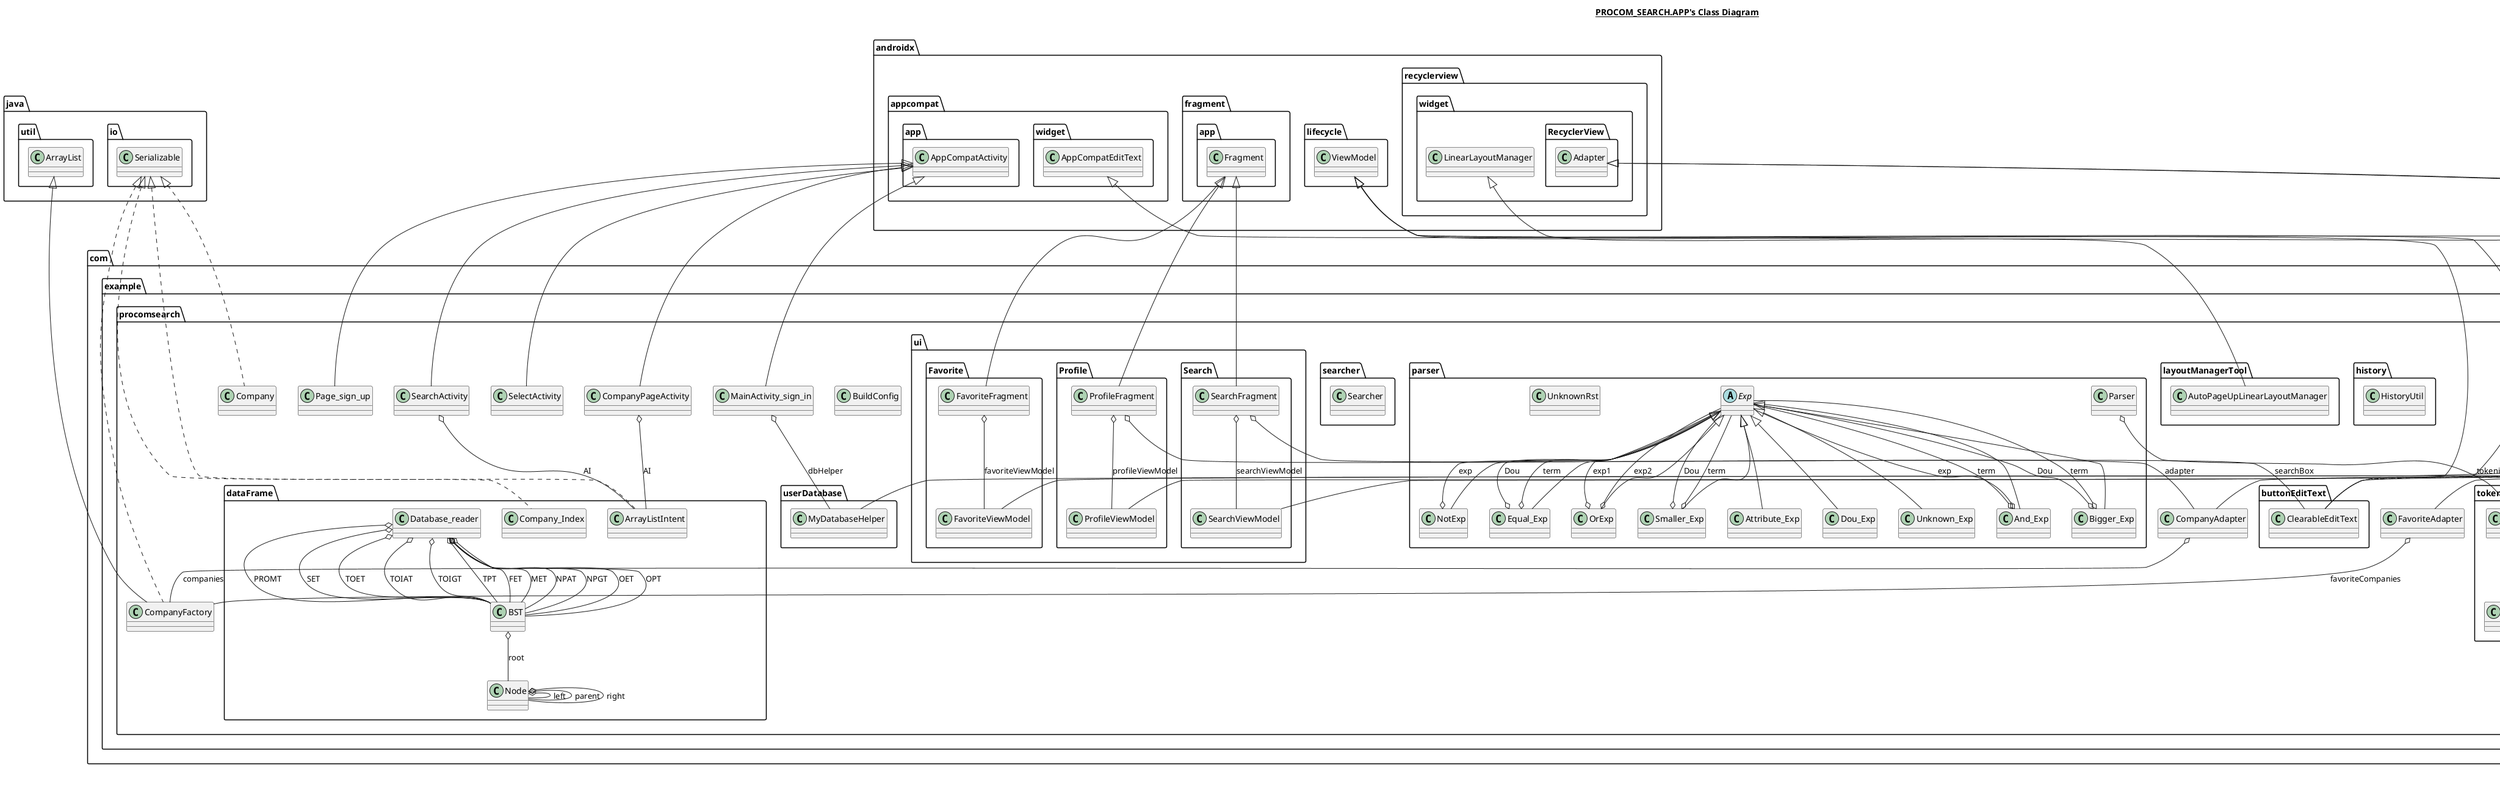 @startuml

title __PROCOM_SEARCH.APP's Class Diagram__\n

  namespace com.example.procomsearch {
    class com.example.procomsearch.BuildConfig {
    }
  }
  

  namespace com.example.procomsearch {
    class com.example.procomsearch.Company {
    }
  }
  

  namespace com.example.procomsearch {
    class com.example.procomsearch.CompanyAdapter {
    }
  }
  

  namespace com.example.procomsearch {
    class com.example.procomsearch.CompanyFactory {
    }
  }
  

  namespace com.example.procomsearch {
    class com.example.procomsearch.CompanyPageActivity {
    }
  }
  

  namespace com.example.procomsearch {
    class com.example.procomsearch.FavoriteAdapter {
    }
  }
  

  namespace com.example.procomsearch {
    class com.example.procomsearch.MainActivity_sign_in {
    }
  }
  

  namespace com.example.procomsearch {
    class com.example.procomsearch.Page_sign_up {
    }
  }
  

  namespace com.example.procomsearch {
    class com.example.procomsearch.SearchActivity {
    }
  }
  

  namespace com.example.procomsearch {
    class com.example.procomsearch.SelectActivity {
    }
  }
  

  namespace com.example.procomsearch {
    namespace buttonEditText {
      class com.example.procomsearch.buttonEditText.ClearableEditText {
      }
    }
  }
  

  namespace com.example.procomsearch {
    namespace dataFrame {
      class com.example.procomsearch.dataFrame.ArrayListIntent {
      }
    }
  }
  

  namespace com.example.procomsearch {
    namespace dataFrame {
      class com.example.procomsearch.dataFrame.BST {
      }
    }
  }
  

  namespace com.example.procomsearch {
    namespace dataFrame {
      class com.example.procomsearch.dataFrame.Company_Index {
      }
    }
  }
  

  namespace com.example.procomsearch {
    namespace dataFrame {
      class com.example.procomsearch.dataFrame.Database_reader {
      }
    }
  }
  

  namespace com.example.procomsearch {
    namespace dataFrame {
      class com.example.procomsearch.dataFrame.Node {
      }
    }
  }
  

  namespace com.example.procomsearch {
    namespace history {
      class com.example.procomsearch.history.HistoryUtil {
      }
    }
  }
  

  namespace com.example.procomsearch {
    namespace layoutManagerTool {
      class com.example.procomsearch.layoutManagerTool.AutoPageUpLinearLayoutManager {
      }
    }
  }
  

  namespace com.example.procomsearch {
    namespace parser {
      class com.example.procomsearch.parser.And_Exp {
      }
    }
  }
  

  namespace com.example.procomsearch {
    namespace parser {
      class com.example.procomsearch.parser.Attribute_Exp {
      }
    }
  }
  

  namespace com.example.procomsearch {
    namespace parser {
      class com.example.procomsearch.parser.Bigger_Exp {
      }
    }
  }
  

  namespace com.example.procomsearch {
    namespace parser {
      class com.example.procomsearch.parser.Dou_Exp {
      }
    }
  }
  

  namespace com.example.procomsearch {
    namespace parser {
      class com.example.procomsearch.parser.Equal_Exp {
      }
    }
  }
  

  namespace com.example.procomsearch {
    namespace parser {
      abstract class com.example.procomsearch.parser.Exp {
      }
    }
  }
  

  namespace com.example.procomsearch {
    namespace parser {
      class com.example.procomsearch.parser.NotExp {
      }
    }
  }
  

  namespace com.example.procomsearch {
    namespace parser {
      class com.example.procomsearch.parser.OrExp {
      }
    }
  }
  

  namespace com.example.procomsearch {
    namespace parser {
      class com.example.procomsearch.parser.Parser {
      }
    }
  }
  

  namespace com.example.procomsearch {
    namespace parser {
      class com.example.procomsearch.parser.Smaller_Exp {
      }
    }
  }
  

  namespace com.example.procomsearch {
    namespace parser {
      class com.example.procomsearch.parser.UnknownRst {
      }
    }
  }
  

  namespace com.example.procomsearch {
    namespace parser {
      class com.example.procomsearch.parser.Unknown_Exp {
      }
    }
  }
  

  namespace com.example.procomsearch {
    namespace searcher {
      class com.example.procomsearch.searcher.Searcher {
      }
    }
  }
  

  namespace com.example.procomsearch {
    namespace tokenizer {
      class com.example.procomsearch.tokenizer.Token {
      }
    }
  }
  

  namespace com.example.procomsearch {
    namespace tokenizer {
      class com.example.procomsearch.tokenizer.Tokenizer {
      }
    }
  }
  

  namespace com.example.procomsearch {
    namespace ui.Favorite {
      class com.example.procomsearch.ui.Favorite.FavoriteFragment {
      }
    }
  }
  

  namespace com.example.procomsearch {
    namespace ui.Favorite {
      class com.example.procomsearch.ui.Favorite.FavoriteViewModel {
      }
    }
  }
  

  namespace com.example.procomsearch {
    namespace ui.Profile {
      class com.example.procomsearch.ui.Profile.ProfileFragment {
      }
    }
  }
  

  namespace com.example.procomsearch {
    namespace ui.Profile {
      class com.example.procomsearch.ui.Profile.ProfileViewModel {
      }
    }
  }
  

  namespace com.example.procomsearch {
    namespace ui.Search {
      class com.example.procomsearch.ui.Search.SearchFragment {
      }
    }
  }
  

  namespace com.example.procomsearch {
    namespace ui.Search {
      class com.example.procomsearch.ui.Search.SearchViewModel {
      }
    }
  }
  

  namespace com.example.procomsearch {
    namespace userDatabase {
      class com.example.procomsearch.userDatabase.MyDatabaseHelper {
      }
    }
  }
  

  com.example.procomsearch.Company .up.|> java.io.Serializable
  com.example.procomsearch.CompanyAdapter -up-|> androidx.recyclerview.widget.RecyclerView.Adapter
  com.example.procomsearch.CompanyAdapter o-- com.example.procomsearch.CompanyFactory : companies
  com.example.procomsearch.CompanyFactory .up.|> java.io.Serializable
  com.example.procomsearch.CompanyFactory -up-|> java.util.ArrayList
  com.example.procomsearch.CompanyPageActivity -up-|> androidx.appcompat.app.AppCompatActivity
  com.example.procomsearch.CompanyPageActivity o-- com.example.procomsearch.dataFrame.ArrayListIntent : AI
  com.example.procomsearch.FavoriteAdapter -up-|> androidx.recyclerview.widget.RecyclerView.Adapter
  com.example.procomsearch.FavoriteAdapter o-- com.example.procomsearch.CompanyFactory : favoriteCompanies
  com.example.procomsearch.MainActivity_sign_in -up-|> androidx.appcompat.app.AppCompatActivity
  com.example.procomsearch.MainActivity_sign_in o-- com.example.procomsearch.userDatabase.MyDatabaseHelper : dbHelper
  com.example.procomsearch.Page_sign_up -up-|> androidx.appcompat.app.AppCompatActivity
  com.example.procomsearch.SearchActivity -up-|> androidx.appcompat.app.AppCompatActivity
  com.example.procomsearch.SearchActivity o-- com.example.procomsearch.dataFrame.ArrayListIntent : AI
  com.example.procomsearch.SelectActivity -up-|> androidx.appcompat.app.AppCompatActivity
  com.example.procomsearch.buttonEditText.ClearableEditText .up.|> android.text.TextWatcher
  com.example.procomsearch.buttonEditText.ClearableEditText .up.|> android.view.View.OnFocusChangeListener
  com.example.procomsearch.buttonEditText.ClearableEditText .up.|> android.view.View.OnTouchListener
  com.example.procomsearch.buttonEditText.ClearableEditText -up-|> androidx.appcompat.widget.AppCompatEditText
  com.example.procomsearch.dataFrame.ArrayListIntent .up.|> java.io.Serializable
  com.example.procomsearch.dataFrame.BST o-- com.example.procomsearch.dataFrame.Node : root
  com.example.procomsearch.dataFrame.Company_Index .up.|> java.io.Serializable
  com.example.procomsearch.dataFrame.Database_reader o-- com.example.procomsearch.dataFrame.BST : FET
  com.example.procomsearch.dataFrame.Database_reader o-- com.example.procomsearch.dataFrame.BST : MET
  com.example.procomsearch.dataFrame.Database_reader o-- com.example.procomsearch.dataFrame.BST : NPAT
  com.example.procomsearch.dataFrame.Database_reader o-- com.example.procomsearch.dataFrame.BST : NPGT
  com.example.procomsearch.dataFrame.Database_reader o-- com.example.procomsearch.dataFrame.BST : OET
  com.example.procomsearch.dataFrame.Database_reader o-- com.example.procomsearch.dataFrame.BST : OPT
  com.example.procomsearch.dataFrame.Database_reader o-- com.example.procomsearch.dataFrame.BST : PROMT
  com.example.procomsearch.dataFrame.Database_reader o-- com.example.procomsearch.dataFrame.BST : SET
  com.example.procomsearch.dataFrame.Database_reader o-- com.example.procomsearch.dataFrame.BST : TOET
  com.example.procomsearch.dataFrame.Database_reader o-- com.example.procomsearch.dataFrame.BST : TOIAT
  com.example.procomsearch.dataFrame.Database_reader o-- com.example.procomsearch.dataFrame.BST : TOIGT
  com.example.procomsearch.dataFrame.Database_reader o-- com.example.procomsearch.dataFrame.BST : TPT
  com.example.procomsearch.dataFrame.Node o-- com.example.procomsearch.dataFrame.Node : left
  com.example.procomsearch.dataFrame.Node o-- com.example.procomsearch.dataFrame.Node : parent
  com.example.procomsearch.dataFrame.Node o-- com.example.procomsearch.dataFrame.Node : right
  com.example.procomsearch.layoutManagerTool.AutoPageUpLinearLayoutManager -up-|> androidx.recyclerview.widget.LinearLayoutManager
  com.example.procomsearch.parser.And_Exp -up-|> com.example.procomsearch.parser.Exp
  com.example.procomsearch.parser.And_Exp o-- com.example.procomsearch.parser.Exp : exp
  com.example.procomsearch.parser.And_Exp o-- com.example.procomsearch.parser.Exp : term
  com.example.procomsearch.parser.Attribute_Exp -up-|> com.example.procomsearch.parser.Exp
  com.example.procomsearch.parser.Bigger_Exp -up-|> com.example.procomsearch.parser.Exp
  com.example.procomsearch.parser.Bigger_Exp o-- com.example.procomsearch.parser.Exp : Dou
  com.example.procomsearch.parser.Bigger_Exp o-- com.example.procomsearch.parser.Exp : term
  com.example.procomsearch.parser.Dou_Exp -up-|> com.example.procomsearch.parser.Exp
  com.example.procomsearch.parser.Equal_Exp -up-|> com.example.procomsearch.parser.Exp
  com.example.procomsearch.parser.Equal_Exp o-- com.example.procomsearch.parser.Exp : Dou
  com.example.procomsearch.parser.Equal_Exp o-- com.example.procomsearch.parser.Exp : term
  com.example.procomsearch.parser.NotExp -up-|> com.example.procomsearch.parser.Exp
  com.example.procomsearch.parser.NotExp o-- com.example.procomsearch.parser.Exp : exp
  com.example.procomsearch.parser.OrExp -up-|> com.example.procomsearch.parser.Exp
  com.example.procomsearch.parser.OrExp o-- com.example.procomsearch.parser.Exp : exp1
  com.example.procomsearch.parser.OrExp o-- com.example.procomsearch.parser.Exp : exp2
  com.example.procomsearch.parser.Parser o-- com.example.procomsearch.tokenizer.Tokenizer : _tokenizer
  com.example.procomsearch.parser.Smaller_Exp -up-|> com.example.procomsearch.parser.Exp
  com.example.procomsearch.parser.Smaller_Exp o-- com.example.procomsearch.parser.Exp : Dou
  com.example.procomsearch.parser.Smaller_Exp o-- com.example.procomsearch.parser.Exp : term
  com.example.procomsearch.parser.Unknown_Exp -up-|> com.example.procomsearch.parser.Exp
  com.example.procomsearch.tokenizer.Token o-- com.example.procomsearch.tokenizer.Token.Type : _type
  com.example.procomsearch.tokenizer.Tokenizer o-- com.example.procomsearch.tokenizer.Token : currentToken
  com.example.procomsearch.ui.Favorite.FavoriteFragment -up-|> androidx.fragment.app.Fragment
  com.example.procomsearch.ui.Favorite.FavoriteFragment o-- com.example.procomsearch.ui.Favorite.FavoriteViewModel : favoriteViewModel
  com.example.procomsearch.ui.Favorite.FavoriteViewModel -up-|> androidx.lifecycle.ViewModel
  com.example.procomsearch.ui.Profile.ProfileFragment -up-|> androidx.fragment.app.Fragment
  com.example.procomsearch.ui.Profile.ProfileFragment o-- com.example.procomsearch.CompanyAdapter : adapter
  com.example.procomsearch.ui.Profile.ProfileFragment o-- com.example.procomsearch.ui.Profile.ProfileViewModel : profileViewModel
  com.example.procomsearch.ui.Profile.ProfileViewModel -up-|> androidx.lifecycle.ViewModel
  com.example.procomsearch.ui.Search.SearchFragment -up-|> androidx.fragment.app.Fragment
  com.example.procomsearch.ui.Search.SearchFragment o-- com.example.procomsearch.buttonEditText.ClearableEditText : searchBox
  com.example.procomsearch.ui.Search.SearchFragment o-- com.example.procomsearch.ui.Search.SearchViewModel : searchViewModel
  com.example.procomsearch.ui.Search.SearchViewModel -up-|> androidx.lifecycle.ViewModel
  com.example.procomsearch.userDatabase.MyDatabaseHelper -up-|> android.database.sqlite.SQLiteOpenHelper


right footer


PlantUML diagram generated by SketchIt! (https://bitbucket.org/pmesmeur/sketch.it)
For more information about this tool, please contact philippe.mesmeur@gmail.com
endfooter

@enduml
